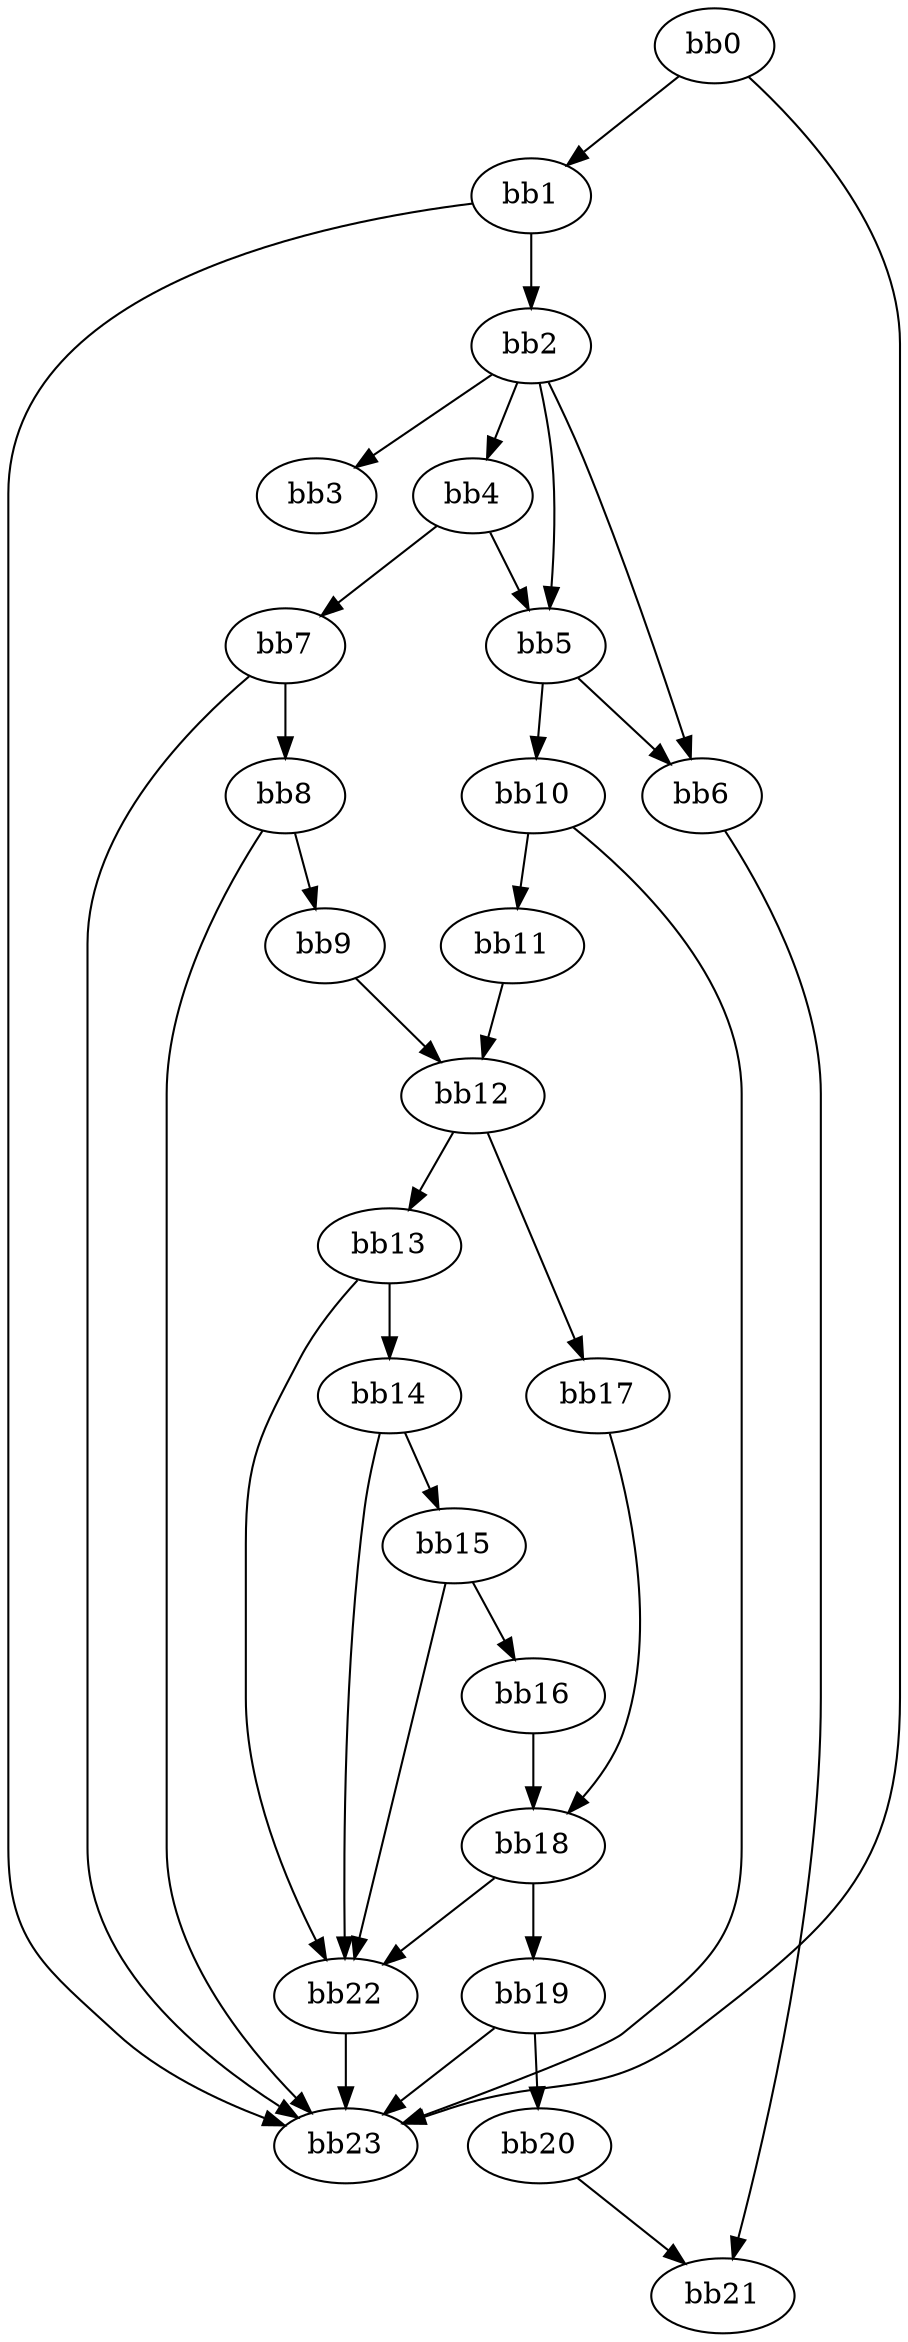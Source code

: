 digraph {
    0 [ label = "bb0\l" ]
    1 [ label = "bb1\l" ]
    2 [ label = "bb2\l" ]
    3 [ label = "bb3\l" ]
    4 [ label = "bb4\l" ]
    5 [ label = "bb5\l" ]
    6 [ label = "bb6\l" ]
    7 [ label = "bb7\l" ]
    8 [ label = "bb8\l" ]
    9 [ label = "bb9\l" ]
    10 [ label = "bb10\l" ]
    11 [ label = "bb11\l" ]
    12 [ label = "bb12\l" ]
    13 [ label = "bb13\l" ]
    14 [ label = "bb14\l" ]
    15 [ label = "bb15\l" ]
    16 [ label = "bb16\l" ]
    17 [ label = "bb17\l" ]
    18 [ label = "bb18\l" ]
    19 [ label = "bb19\l" ]
    20 [ label = "bb20\l" ]
    21 [ label = "bb21\l" ]
    22 [ label = "bb22\l" ]
    23 [ label = "bb23\l" ]
    0 -> 1 [ ]
    0 -> 23 [ ]
    1 -> 2 [ ]
    1 -> 23 [ ]
    2 -> 3 [ ]
    2 -> 4 [ ]
    2 -> 5 [ ]
    2 -> 6 [ ]
    4 -> 5 [ ]
    4 -> 7 [ ]
    5 -> 6 [ ]
    5 -> 10 [ ]
    6 -> 21 [ ]
    7 -> 8 [ ]
    7 -> 23 [ ]
    8 -> 9 [ ]
    8 -> 23 [ ]
    9 -> 12 [ ]
    10 -> 11 [ ]
    10 -> 23 [ ]
    11 -> 12 [ ]
    12 -> 13 [ ]
    12 -> 17 [ ]
    13 -> 14 [ ]
    13 -> 22 [ ]
    14 -> 15 [ ]
    14 -> 22 [ ]
    15 -> 16 [ ]
    15 -> 22 [ ]
    16 -> 18 [ ]
    17 -> 18 [ ]
    18 -> 19 [ ]
    18 -> 22 [ ]
    19 -> 20 [ ]
    19 -> 23 [ ]
    20 -> 21 [ ]
    22 -> 23 [ ]
}


